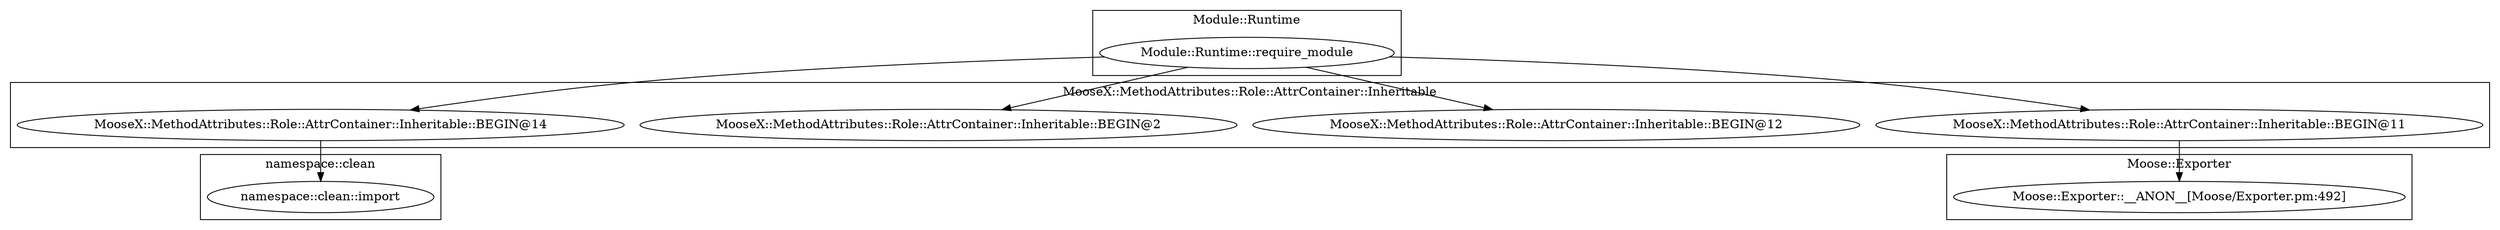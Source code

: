 digraph {
graph [overlap=false]
subgraph cluster_MooseX_MethodAttributes_Role_AttrContainer_Inheritable {
	label="MooseX::MethodAttributes::Role::AttrContainer::Inheritable";
	"MooseX::MethodAttributes::Role::AttrContainer::Inheritable::BEGIN@14";
	"MooseX::MethodAttributes::Role::AttrContainer::Inheritable::BEGIN@12";
	"MooseX::MethodAttributes::Role::AttrContainer::Inheritable::BEGIN@2";
	"MooseX::MethodAttributes::Role::AttrContainer::Inheritable::BEGIN@11";
}
subgraph cluster_namespace_clean {
	label="namespace::clean";
	"namespace::clean::import";
}
subgraph cluster_Module_Runtime {
	label="Module::Runtime";
	"Module::Runtime::require_module";
}
subgraph cluster_Moose_Exporter {
	label="Moose::Exporter";
	"Moose::Exporter::__ANON__[Moose/Exporter.pm:492]";
}
"MooseX::MethodAttributes::Role::AttrContainer::Inheritable::BEGIN@14" -> "namespace::clean::import";
"Module::Runtime::require_module" -> "MooseX::MethodAttributes::Role::AttrContainer::Inheritable::BEGIN@11";
"MooseX::MethodAttributes::Role::AttrContainer::Inheritable::BEGIN@11" -> "Moose::Exporter::__ANON__[Moose/Exporter.pm:492]";
"Module::Runtime::require_module" -> "MooseX::MethodAttributes::Role::AttrContainer::Inheritable::BEGIN@12";
"Module::Runtime::require_module" -> "MooseX::MethodAttributes::Role::AttrContainer::Inheritable::BEGIN@14";
"Module::Runtime::require_module" -> "MooseX::MethodAttributes::Role::AttrContainer::Inheritable::BEGIN@2";
}
